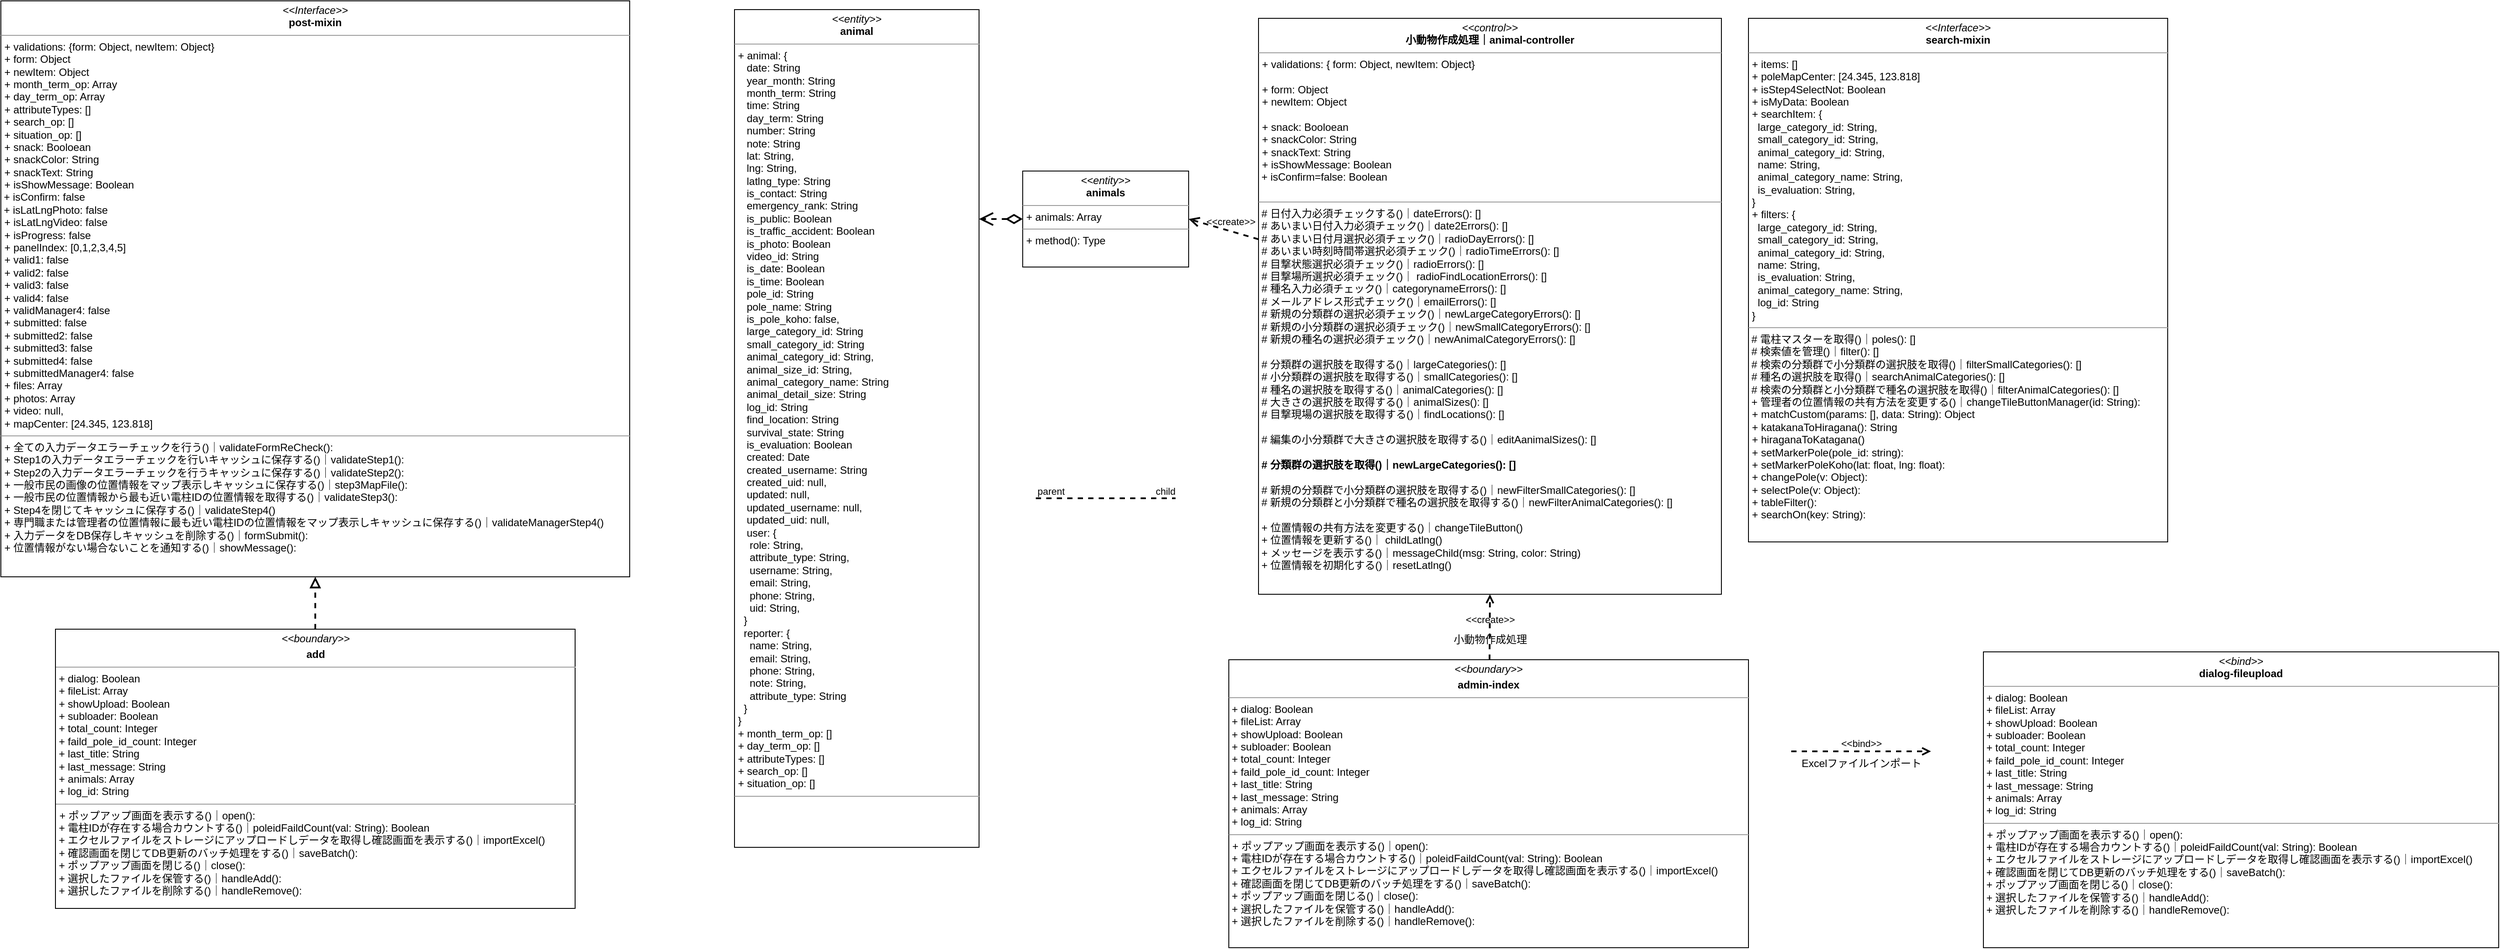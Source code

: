 <mxfile version="20.2.7" type="github" pages="3">
  <diagram id="IE3pzxr3oEUSaLVv8lXV" name="クラス図">
    <mxGraphModel dx="1899" dy="2398" grid="1" gridSize="10" guides="1" tooltips="1" connect="1" arrows="1" fold="1" page="1" pageScale="1" pageWidth="1654" pageHeight="1169" math="0" shadow="0">
      <root>
        <mxCell id="0" />
        <mxCell id="1" parent="0" />
        <mxCell id="dbNfo8pyNhIugIIxNkcV-3" value="&lt;p style=&quot;margin:0px;margin-top:4px;text-align:center;&quot;&gt;&lt;i&gt;&amp;lt;&amp;lt;control&amp;gt;&amp;gt;&lt;/i&gt;&lt;br&gt;&lt;b&gt;小動物作成処理｜animal-controller&lt;/b&gt;&lt;/p&gt;&lt;hr size=&quot;1&quot;&gt;&lt;p style=&quot;margin:0px;margin-left:4px;&quot;&gt;+ validations: { form: Object, newItem: Object}&lt;br&gt;&lt;br&gt;&lt;/p&gt;&lt;p style=&quot;margin:0px;margin-left:4px;&quot;&gt;+ form: Object&lt;/p&gt;&lt;p style=&quot;margin:0px;margin-left:4px;&quot;&gt;+ newItem: Object&lt;/p&gt;&lt;p style=&quot;margin:0px;margin-left:4px;&quot;&gt;&lt;br&gt;&lt;/p&gt;&lt;p style=&quot;margin:0px;margin-left:4px;&quot;&gt;+ snack: Booloean&lt;/p&gt;&lt;p style=&quot;margin:0px;margin-left:4px;&quot;&gt;+ snackColor: String&lt;/p&gt;&lt;p style=&quot;margin:0px;margin-left:4px;&quot;&gt;+&amp;nbsp;snackText: String&lt;/p&gt;&lt;p style=&quot;margin:0px;margin-left:4px;&quot;&gt;+&amp;nbsp;isShowMessage: Boolean&lt;/p&gt;&amp;nbsp;+&amp;nbsp;&lt;span style=&quot;background-color: initial;&quot;&gt;isConfirm=false&lt;/span&gt;: Boolean&lt;br&gt;&lt;div&gt;&lt;/div&gt;&lt;br&gt;&lt;hr size=&quot;1&quot;&gt;&lt;p style=&quot;margin:0px;margin-left:4px;&quot;&gt;&lt;/p&gt;&amp;nbsp;#&amp;nbsp;&lt;span style=&quot;background-color: initial;&quot;&gt;日付入力必須チェックする()｜&lt;/span&gt;&lt;span style=&quot;background-color: initial;&quot;&gt;dateErrors(): []&lt;/span&gt;&lt;br&gt;&lt;div&gt;&lt;div&gt;&amp;nbsp;#&amp;nbsp;あいまい日付入力&lt;span style=&quot;background-color: initial;&quot;&gt;必須&lt;/span&gt;&lt;span style=&quot;background-color: initial;&quot;&gt;チェック()｜&lt;/span&gt;&lt;span style=&quot;background-color: initial;&quot;&gt;date2Errors(): []&lt;/span&gt;&lt;/div&gt;&lt;div&gt;&amp;nbsp;#&amp;nbsp;あいまい日付月&lt;span style=&quot;background-color: initial;&quot;&gt;選択&lt;/span&gt;&lt;span style=&quot;background-color: initial;&quot;&gt;必須&lt;/span&gt;&lt;span style=&quot;background-color: initial;&quot;&gt;チェック()｜&lt;/span&gt;&lt;span style=&quot;background-color: initial;&quot;&gt;radioDayErrors(): []&lt;/span&gt;&lt;/div&gt;&lt;div&gt;&amp;nbsp;#&amp;nbsp;あいまい時刻時間帯選択&lt;span style=&quot;background-color: initial;&quot;&gt;必須&lt;/span&gt;&lt;span style=&quot;background-color: initial;&quot;&gt;チェック()｜&lt;/span&gt;&lt;span style=&quot;background-color: initial;&quot;&gt;radioTimeErrors(): []&lt;/span&gt;&lt;/div&gt;&lt;div&gt;&amp;nbsp;#&amp;nbsp;目撃状態選択&lt;span style=&quot;background-color: initial;&quot;&gt;必須&lt;/span&gt;&lt;span style=&quot;background-color: initial;&quot;&gt;チェック()｜&lt;/span&gt;&lt;span style=&quot;background-color: initial;&quot;&gt;radioErrors(): []&lt;/span&gt;&lt;/div&gt;&lt;div&gt;&amp;nbsp;#&amp;nbsp;目撃場所選択&lt;span style=&quot;background-color: initial;&quot;&gt;必須&lt;/span&gt;&lt;span style=&quot;background-color: initial;&quot;&gt;チェック()&lt;/span&gt;&lt;span style=&quot;background-color: initial;&quot;&gt;｜&lt;/span&gt;&lt;span style=&quot;background-color: initial;&quot;&gt;&amp;nbsp;&lt;/span&gt;&lt;span style=&quot;background-color: initial;&quot;&gt;radioFindLocationErrors(): []&lt;/span&gt;&lt;/div&gt;&lt;div&gt;&amp;nbsp;#&amp;nbsp;種名入力&lt;span style=&quot;background-color: initial;&quot;&gt;必須&lt;/span&gt;&lt;span style=&quot;background-color: initial;&quot;&gt;チェック()&lt;/span&gt;&lt;span style=&quot;background-color: initial;&quot;&gt;｜&lt;/span&gt;&lt;span style=&quot;background-color: initial;&quot;&gt;categorynameErrors(): []&lt;/span&gt;&lt;/div&gt;&lt;div&gt;&amp;nbsp;#&amp;nbsp;メールアドレス形式チェック()&lt;span style=&quot;background-color: initial;&quot;&gt;｜&lt;/span&gt;&lt;span style=&quot;background-color: initial;&quot;&gt;emailErrors(): []&lt;/span&gt;&lt;/div&gt;&lt;div&gt;&amp;nbsp;#&amp;nbsp;新規の分類群の選択&lt;span style=&quot;background-color: initial;&quot;&gt;必須&lt;/span&gt;&lt;span style=&quot;background-color: initial;&quot;&gt;チェック()&lt;/span&gt;&lt;span style=&quot;background-color: initial;&quot;&gt;｜&lt;/span&gt;&lt;span style=&quot;background-color: initial;&quot;&gt;newLargeCategoryErrors&lt;/span&gt;&lt;span style=&quot;background-color: initial;&quot;&gt;(): []&lt;/span&gt;&lt;/div&gt;&lt;div&gt;&amp;nbsp;#&amp;nbsp;新規の小分類群の選択&lt;span style=&quot;background-color: initial;&quot;&gt;必須&lt;/span&gt;&lt;span style=&quot;background-color: initial;&quot;&gt;チェック()&lt;/span&gt;&lt;span style=&quot;background-color: initial;&quot;&gt;｜&lt;/span&gt;&lt;span style=&quot;background-color: initial;&quot;&gt;newSmallCategoryErrors(): []&lt;/span&gt;&lt;/div&gt;&lt;div&gt;&amp;nbsp;#&amp;nbsp;新規の種名の選択&lt;span style=&quot;background-color: initial;&quot;&gt;必須&lt;/span&gt;&lt;span style=&quot;background-color: initial;&quot;&gt;チェック()&lt;/span&gt;&lt;span style=&quot;background-color: initial;&quot;&gt;｜&lt;/span&gt;&lt;span style=&quot;background-color: initial;&quot;&gt;newAnimalCategoryErrors(): []&lt;/span&gt;&lt;/div&gt;&lt;div&gt;&lt;span style=&quot;background-color: initial;&quot;&gt;&lt;br&gt;&lt;/span&gt;&lt;/div&gt;&lt;div&gt;&amp;nbsp;#&amp;nbsp;分類群の選択肢を取得する()&lt;span style=&quot;background-color: initial;&quot;&gt;｜&lt;/span&gt;&lt;span style=&quot;background-color: initial;&quot;&gt;largeCategories(): []&lt;/span&gt;&lt;/div&gt;&lt;div&gt;&amp;nbsp;#&amp;nbsp;小分類群の選択肢を取得する()&lt;span style=&quot;background-color: initial;&quot;&gt;｜&lt;/span&gt;&lt;span style=&quot;background-color: initial;&quot;&gt;smallCategories(): []&lt;/span&gt;&lt;/div&gt;&lt;div&gt;&amp;nbsp;#&amp;nbsp;種名の選択肢を取得する()&lt;span style=&quot;background-color: initial;&quot;&gt;｜&lt;/span&gt;&lt;span style=&quot;background-color: initial;&quot;&gt;animalCategories(): []&lt;/span&gt;&lt;/div&gt;&lt;div&gt;&lt;span style=&quot;background-color: initial;&quot;&gt;&amp;nbsp;&lt;/span&gt;#&lt;span style=&quot;background-color: initial;&quot;&gt;&amp;nbsp;大きさの選択肢を&lt;/span&gt;取得する&lt;span style=&quot;background-color: initial;&quot;&gt;()&lt;/span&gt;&lt;span style=&quot;background-color: initial;&quot;&gt;｜&lt;/span&gt;&lt;span style=&quot;background-color: initial;&quot;&gt;animalSizes(): []&lt;/span&gt;&lt;/div&gt;&lt;div&gt;&lt;span style=&quot;background-color: initial;&quot;&gt;&amp;nbsp;&lt;/span&gt;#&lt;span style=&quot;background-color: initial;&quot;&gt;&amp;nbsp;目撃現場の選択肢を取得する()&lt;/span&gt;&lt;span style=&quot;background-color: initial;&quot;&gt;｜&lt;/span&gt;&lt;span style=&quot;background-color: initial;&quot;&gt;findLocations(): []&lt;/span&gt;&lt;br&gt;&lt;/div&gt;&lt;div&gt;&lt;span style=&quot;background-color: initial;&quot;&gt;&lt;br&gt;&lt;/span&gt;&lt;/div&gt;&lt;div&gt;&amp;nbsp;#&amp;nbsp;編集の小分類群で大きさの選択肢を取得する()&lt;span style=&quot;background-color: initial;&quot;&gt;｜&lt;/span&gt;&lt;span style=&quot;background-color: initial;&quot;&gt;editAanimalSizes(): []&lt;/span&gt;&lt;/div&gt;&lt;div&gt;&lt;br&gt;&lt;/div&gt;&lt;div&gt;&lt;b&gt;&amp;nbsp;# 分類群の選択肢を取得()&lt;span style=&quot;background-color: initial;&quot;&gt;｜&lt;/span&gt;&lt;span style=&quot;background-color: initial;&quot;&gt;newLargeCategories(): []&lt;/span&gt;&lt;/b&gt;&lt;/div&gt;&lt;div&gt;&lt;br&gt;&lt;/div&gt;&lt;div&gt;&lt;span style=&quot;background-color: initial;&quot;&gt;&amp;nbsp;&lt;/span&gt;#&lt;span style=&quot;background-color: initial;&quot;&gt;&amp;nbsp;新規の分類群で小分類群の選択肢を取得する()&lt;/span&gt;&lt;span style=&quot;background-color: initial;&quot;&gt;｜&lt;/span&gt;&lt;span style=&quot;background-color: initial;&quot;&gt;newFilterSmallCategories(): []&lt;br&gt;&lt;/span&gt;&lt;/div&gt;&lt;div&gt;&lt;span style=&quot;background-color: initial;&quot;&gt;&amp;nbsp;&lt;/span&gt;#&lt;span style=&quot;background-color: initial;&quot;&gt;&amp;nbsp;新規の分類群と&lt;/span&gt;&lt;span style=&quot;background-color: initial;&quot;&gt;小分類群で種名の選択肢を取得する()&lt;/span&gt;&lt;span style=&quot;background-color: initial;&quot;&gt;｜&lt;/span&gt;&lt;span style=&quot;background-color: initial;&quot;&gt;newFilterAnimalCategories(): []&lt;/span&gt;&lt;/div&gt;&lt;/div&gt;&amp;nbsp;&lt;br&gt;&lt;span style=&quot;background-color: initial;&quot;&gt;&amp;nbsp;+&amp;nbsp;&lt;/span&gt;位置情報の共有方法を変更する()｜&lt;span style=&quot;background-color: initial;&quot;&gt;changeTileButton()&lt;/span&gt;&lt;br&gt;&amp;nbsp;+ 位置情報を更新する()｜&lt;span style=&quot;background-color: initial;&quot;&gt;&amp;nbsp;childLatlng()&lt;br&gt;&lt;/span&gt;&amp;nbsp;+ メッセージを表示する()｜&lt;span style=&quot;background-color: initial;&quot;&gt;messageChild(msg: String, color: String)&lt;br&gt;&lt;/span&gt;&amp;nbsp;+ 位置情報を初期化する()｜&lt;span style=&quot;background-color: initial;&quot;&gt;resetLatlng()&lt;br&gt;&lt;/span&gt;" style="verticalAlign=top;align=left;overflow=fill;fontSize=12;fontFamily=Helvetica;html=1;" vertex="1" parent="1">
          <mxGeometry x="1520" y="-1100" width="530" height="660" as="geometry" />
        </mxCell>
        <mxCell id="dbNfo8pyNhIugIIxNkcV-53" value="&lt;p style=&quot;margin:0px;margin-top:4px;text-align:center;&quot;&gt;&lt;i&gt;&amp;lt;&amp;lt;Interface&amp;gt;&amp;gt;&lt;/i&gt;&lt;br&gt;&lt;b&gt;search-mixin&lt;/b&gt;&lt;/p&gt;&lt;hr size=&quot;1&quot;&gt;&lt;p style=&quot;margin:0px;margin-left:4px;&quot;&gt;+ items: []&lt;/p&gt;&lt;p style=&quot;margin:0px;margin-left:4px;&quot;&gt;+ poleMapCenter: [24.345, 123.818]&lt;/p&gt;&lt;p style=&quot;margin:0px;margin-left:4px;&quot;&gt;+ isStep4SelectNot: Boolean&lt;/p&gt;&lt;p style=&quot;margin:0px;margin-left:4px;&quot;&gt;+ isMyData: Boolean&lt;/p&gt;&lt;p style=&quot;margin:0px;margin-left:4px;&quot;&gt;+ searchItem: {&lt;/p&gt;&lt;p style=&quot;margin:0px;margin-left:4px;&quot;&gt;&amp;nbsp; large_category_id: String,&lt;/p&gt;&lt;p style=&quot;margin:0px;margin-left:4px;&quot;&gt;&amp;nbsp; small_category_id: String,&lt;/p&gt;&lt;p style=&quot;margin:0px;margin-left:4px;&quot;&gt;&amp;nbsp; animal_category_id: String,&lt;/p&gt;&lt;p style=&quot;margin:0px;margin-left:4px;&quot;&gt;&amp;nbsp; name: String,&lt;/p&gt;&lt;p style=&quot;margin:0px;margin-left:4px;&quot;&gt;&amp;nbsp; animal_category_name: String,&lt;/p&gt;&lt;p style=&quot;margin:0px;margin-left:4px;&quot;&gt;&amp;nbsp; is_evaluation: String,&lt;/p&gt;&lt;p style=&quot;margin:0px;margin-left:4px;&quot;&gt;}&lt;/p&gt;&lt;p style=&quot;margin:0px;margin-left:4px;&quot;&gt;+ filters: {&lt;/p&gt;&lt;p style=&quot;margin:0px;margin-left:4px;&quot;&gt;&amp;nbsp; large_category_id: String,&lt;/p&gt;&lt;p style=&quot;margin:0px;margin-left:4px;&quot;&gt;&amp;nbsp; small_category_id: String,&lt;/p&gt;&lt;p style=&quot;margin:0px;margin-left:4px;&quot;&gt;&amp;nbsp; animal_category_id: String,&lt;/p&gt;&lt;p style=&quot;margin:0px;margin-left:4px;&quot;&gt;&amp;nbsp; name: String,&lt;/p&gt;&lt;p style=&quot;margin:0px;margin-left:4px;&quot;&gt;&amp;nbsp; is_evaluation: String,&lt;/p&gt;&lt;p style=&quot;margin:0px;margin-left:4px;&quot;&gt;&amp;nbsp; animal_category_name: String,&lt;/p&gt;&lt;p style=&quot;margin:0px;margin-left:4px;&quot;&gt;&amp;nbsp; log_id: String&lt;/p&gt;&lt;p style=&quot;margin:0px;margin-left:4px;&quot;&gt;}&lt;/p&gt;&lt;hr size=&quot;1&quot;&gt;&lt;p style=&quot;margin:0px;margin-left:4px;&quot;&gt;&lt;/p&gt;&amp;nbsp;# 電柱マスターを取得()｜&lt;span style=&quot;background-color: initial;&quot;&gt;poles(): []&lt;br&gt;&lt;/span&gt;&amp;nbsp;#&amp;nbsp;検索値を管理()｜&lt;span style=&quot;background-color: initial;&quot;&gt;filter(): []&lt;/span&gt;&lt;span style=&quot;background-color: initial;&quot;&gt;&amp;nbsp;&lt;/span&gt;&lt;span style=&quot;background-color: initial;&quot;&gt;&lt;br&gt;&lt;/span&gt;&amp;nbsp;#&amp;nbsp;検索の分類群で小分類群の選択肢を取得()｜filterSmallCategories(): []&lt;br&gt;&amp;nbsp;#&amp;nbsp;種名の選択肢を取得()｜&lt;span style=&quot;background-color: initial;&quot;&gt;searchAnimalCategories(): []&lt;br&gt;&lt;/span&gt;&amp;nbsp;#&amp;nbsp;検索の分類群と小分類群で種名の選択肢を取得()｜&lt;span style=&quot;background-color: initial;&quot;&gt;filterAnimalCategories(): []&lt;/span&gt;&lt;span style=&quot;&quot;&gt;&lt;br&gt;&amp;nbsp;+ 管理者の位置情報の共有方法を変更する()&lt;/span&gt;｜&lt;span style=&quot;background-color: initial;&quot;&gt;changeTileButtonManager(id: String):&lt;/span&gt;&lt;br&gt;&lt;p style=&quot;margin:0px;margin-left:4px;&quot;&gt;+ matchCustom(params: [], data: String): Object&lt;/p&gt;&lt;p style=&quot;margin:0px;margin-left:4px;&quot;&gt;+&amp;nbsp;katakanaToHiragana()&lt;span style=&quot;background-color: initial;&quot;&gt;: String&lt;/span&gt;&lt;/p&gt;&lt;p style=&quot;margin:0px;margin-left:4px;&quot;&gt;+&amp;nbsp;hiraganaToKatagana()&lt;/p&gt;&lt;p style=&quot;margin:0px;margin-left:4px;&quot;&gt;+&amp;nbsp;setMarkerPole(pole_id: string):&amp;nbsp;&lt;/p&gt;&lt;p style=&quot;margin:0px;margin-left:4px;&quot;&gt;+&amp;nbsp;setMarkerPoleKoho(lat: float, lng: float):&lt;/p&gt;&lt;p style=&quot;margin:0px;margin-left:4px;&quot;&gt;+&amp;nbsp;changePole(v: Object):&amp;nbsp;&lt;/p&gt;&lt;p style=&quot;margin:0px;margin-left:4px;&quot;&gt;+ selectPole(v: Object):&amp;nbsp;&lt;/p&gt;&lt;p style=&quot;margin:0px;margin-left:4px;&quot;&gt;+&amp;nbsp;tableFilter():&amp;nbsp;&lt;/p&gt;&lt;p style=&quot;margin:0px;margin-left:4px;&quot;&gt;+&amp;nbsp;searchOn(key: String):&amp;nbsp;&lt;/p&gt;" style="verticalAlign=top;align=left;overflow=fill;fontSize=12;fontFamily=Helvetica;html=1;" vertex="1" parent="1">
          <mxGeometry x="2081" y="-1100" width="480" height="600" as="geometry" />
        </mxCell>
        <mxCell id="dbNfo8pyNhIugIIxNkcV-71" value="&lt;p style=&quot;margin:0px;margin-top:4px;text-align:center;&quot;&gt;&lt;i&gt;&amp;lt;&amp;lt;Interface&amp;gt;&amp;gt;&lt;/i&gt;&lt;br&gt;&lt;b&gt;post-mixin&lt;/b&gt;&lt;/p&gt;&lt;hr size=&quot;1&quot;&gt;&lt;p style=&quot;margin:0px;margin-left:4px;&quot;&gt;+ validations: {form: Object, newItem: Object}&lt;br&gt;+&amp;nbsp;form: Object&lt;/p&gt;&lt;p style=&quot;margin:0px;margin-left:4px;&quot;&gt;+ newItem: Object&lt;br&gt;&lt;/p&gt;&lt;p style=&quot;margin:0px;margin-left:4px;&quot;&gt;+&amp;nbsp;month_term_op: Array&lt;/p&gt;&lt;p style=&quot;margin:0px;margin-left:4px;&quot;&gt;+&amp;nbsp;day_term_op: Array&lt;/p&gt;&lt;p style=&quot;margin:0px;margin-left:4px;&quot;&gt;+&amp;nbsp;attributeTypes: []&lt;/p&gt;&lt;p style=&quot;margin:0px;margin-left:4px;&quot;&gt;+&amp;nbsp;search_op: []&lt;/p&gt;&lt;p style=&quot;margin:0px;margin-left:4px;&quot;&gt;+&amp;nbsp;situation_op: []&lt;/p&gt;&lt;p style=&quot;margin:0px;margin-left:4px;&quot;&gt;+ snack: Booloean&lt;/p&gt;&lt;p style=&quot;margin:0px;margin-left:4px;&quot;&gt;+ snackColor: String&lt;/p&gt;&lt;p style=&quot;margin:0px;margin-left:4px;&quot;&gt;+&amp;nbsp;snackText: String&lt;/p&gt;&lt;p style=&quot;margin:0px;margin-left:4px;&quot;&gt;+&amp;nbsp;isShowMessage: Boolean&lt;/p&gt;&amp;nbsp;+&amp;nbsp;&lt;span style=&quot;background-color: initial;&quot;&gt;isConfirm&lt;/span&gt;: false&lt;br&gt;&amp;nbsp;+&amp;nbsp;&lt;span style=&quot;background-color: initial;&quot;&gt;isLatLngPhoto: false&lt;/span&gt;&lt;br&gt;&lt;p style=&quot;margin:0px;margin-left:4px;&quot;&gt;+ isLatLngVideo: false&lt;/p&gt;&lt;p style=&quot;margin:0px;margin-left:4px;&quot;&gt;+ isProgress: false&lt;/p&gt;&lt;p style=&quot;margin:0px;margin-left:4px;&quot;&gt;+ panelIndex: [0,1,2,3,4,5]&lt;/p&gt;&lt;p style=&quot;margin:0px;margin-left:4px;&quot;&gt;+ valid1: false&lt;/p&gt;&lt;p style=&quot;margin:0px;margin-left:4px;&quot;&gt;+ valid2: false&lt;/p&gt;&lt;p style=&quot;margin:0px;margin-left:4px;&quot;&gt;+ valid3: false&lt;/p&gt;&lt;p style=&quot;margin:0px;margin-left:4px;&quot;&gt;+ valid4: false&lt;/p&gt;&lt;p style=&quot;margin:0px;margin-left:4px;&quot;&gt;+ validManager4: false&lt;/p&gt;&lt;p style=&quot;margin:0px;margin-left:4px;&quot;&gt;+ submitted: false&lt;/p&gt;&lt;p style=&quot;margin:0px;margin-left:4px;&quot;&gt;+ submitted2: false&lt;/p&gt;&lt;p style=&quot;margin:0px;margin-left:4px;&quot;&gt;+ submitted3: false&lt;/p&gt;&lt;p style=&quot;margin:0px;margin-left:4px;&quot;&gt;+ submitted4: false&lt;/p&gt;&lt;p style=&quot;margin:0px;margin-left:4px;&quot;&gt;+ submittedManager4: false&lt;/p&gt;&lt;p style=&quot;margin:0px;margin-left:4px;&quot;&gt;+ files: Array&lt;/p&gt;&lt;p style=&quot;margin:0px;margin-left:4px;&quot;&gt;+ photos: Array&lt;/p&gt;&lt;p style=&quot;margin:0px;margin-left:4px;&quot;&gt;+ video: null,&lt;/p&gt;&lt;p style=&quot;margin:0px;margin-left:4px;&quot;&gt;+ mapCenter: [24.345, 123.818]&lt;/p&gt;&lt;hr size=&quot;1&quot;&gt;&lt;p style=&quot;margin:0px;margin-left:4px;&quot;&gt;&lt;span style=&quot;background-color: initial;&quot;&gt;+ 全ての入力データエラーチェックを行う()｜validateFormReCheck():&amp;nbsp;&lt;/span&gt;&lt;/p&gt;&lt;p style=&quot;margin:0px;margin-left:4px;&quot;&gt;+ Step1の入力データエラーチェックを行いキャッシュに保存する()｜validateStep1():&lt;/p&gt;&lt;p style=&quot;margin:0px;margin-left:4px;&quot;&gt;+ Step2の入力データエラーチェックを行うキャッシュに保存する()｜validateStep2():&lt;/p&gt;&lt;p style=&quot;margin:0px;margin-left:4px;&quot;&gt;+ 一般市民の画像の位置情報をマップ表示しキャッシュに保存する()｜step3MapFile():&lt;/p&gt;&lt;p style=&quot;margin:0px;margin-left:4px;&quot;&gt;+ 一般市民の位置情報から最も近い電柱IDの位置情報を取得する()｜validateStep3():&lt;/p&gt;&lt;p style=&quot;margin:0px;margin-left:4px;&quot;&gt;+ Step4を閉じてキャッシュに保存する()｜validateStep4()&lt;/p&gt;&lt;p style=&quot;margin:0px;margin-left:4px;&quot;&gt;+ 専門職または管理者の位置情報に最も近い電柱IDの位置情報をマップ表示しキャッシュに保存する()｜validateManagerStep4()&lt;/p&gt;&lt;p style=&quot;margin:0px;margin-left:4px;&quot;&gt;+ 入力データをDB保存しキャッシュを削除する()｜formSubmit():&lt;/p&gt;&lt;p style=&quot;margin:0px;margin-left:4px;&quot;&gt;+ 位置情報がない場合ないことを通知する()｜showMessage():&amp;nbsp;&lt;/p&gt;" style="verticalAlign=top;align=left;overflow=fill;fontSize=12;fontFamily=Helvetica;html=1;" vertex="1" parent="1">
          <mxGeometry x="80" y="-1120" width="720" height="660" as="geometry" />
        </mxCell>
        <mxCell id="dbNfo8pyNhIugIIxNkcV-76" value="&lt;p style=&quot;margin:0px;margin-top:4px;text-align:center;&quot;&gt;&lt;i&gt;&amp;lt;&amp;lt;entity&amp;gt;&amp;gt;&lt;/i&gt;&lt;br&gt;&lt;b&gt;animal&lt;/b&gt;&lt;/p&gt;&lt;hr size=&quot;1&quot;&gt;&lt;p style=&quot;margin:0px;margin-left:4px;&quot;&gt;&lt;span style=&quot;background-color: initial;&quot;&gt;+ animal: {&amp;nbsp;&lt;/span&gt;&lt;br&gt;&lt;/p&gt;&lt;p style=&quot;margin:0px;margin-left:4px;&quot;&gt;&amp;nbsp; &amp;nbsp;date: String&lt;/p&gt;&lt;p style=&quot;margin:0px;margin-left:4px;&quot;&gt;&amp;nbsp; &amp;nbsp;year_month: String&lt;/p&gt;&lt;p style=&quot;margin:0px;margin-left:4px;&quot;&gt;&amp;nbsp; &amp;nbsp;month_term: String&lt;/p&gt;&lt;p style=&quot;margin:0px;margin-left:4px;&quot;&gt;&amp;nbsp; &amp;nbsp;time: String&lt;/p&gt;&lt;p style=&quot;margin:0px;margin-left:4px;&quot;&gt;&amp;nbsp; &amp;nbsp;day_term: String&lt;/p&gt;&lt;p style=&quot;margin:0px;margin-left:4px;&quot;&gt;&amp;nbsp; &amp;nbsp;number: String&lt;/p&gt;&lt;p style=&quot;margin:0px;margin-left:4px;&quot;&gt;&amp;nbsp; &amp;nbsp;note: String&lt;/p&gt;&lt;p style=&quot;margin:0px;margin-left:4px;&quot;&gt;&amp;nbsp; &amp;nbsp;lat: String,&lt;/p&gt;&lt;p style=&quot;margin:0px;margin-left:4px;&quot;&gt;&amp;nbsp; &amp;nbsp;lng: String,&lt;/p&gt;&lt;p style=&quot;margin:0px;margin-left:4px;&quot;&gt;&amp;nbsp; &amp;nbsp;latlng_type: String&lt;/p&gt;&lt;p style=&quot;margin:0px;margin-left:4px;&quot;&gt;&amp;nbsp; &amp;nbsp;is_contact: String&lt;/p&gt;&lt;p style=&quot;margin:0px;margin-left:4px;&quot;&gt;&amp;nbsp; &amp;nbsp;emergency_rank: String&lt;/p&gt;&lt;p style=&quot;margin:0px;margin-left:4px;&quot;&gt;&amp;nbsp; &amp;nbsp;is_public: Boolean&lt;/p&gt;&lt;p style=&quot;margin:0px;margin-left:4px;&quot;&gt;&amp;nbsp; &amp;nbsp;is_traffic_accident: Boolean&lt;/p&gt;&lt;p style=&quot;margin:0px;margin-left:4px;&quot;&gt;&amp;nbsp; &amp;nbsp;is_photo: Boolean&lt;/p&gt;&lt;p style=&quot;margin:0px;margin-left:4px;&quot;&gt;&amp;nbsp; &amp;nbsp;video_id: String&lt;/p&gt;&lt;p style=&quot;margin:0px;margin-left:4px;&quot;&gt;&amp;nbsp; &amp;nbsp;is_date: Boolean&lt;/p&gt;&lt;p style=&quot;margin:0px;margin-left:4px;&quot;&gt;&amp;nbsp; &amp;nbsp;is_time: Boolean&lt;/p&gt;&lt;p style=&quot;margin:0px;margin-left:4px;&quot;&gt;&amp;nbsp; &amp;nbsp;pole_id: String&lt;/p&gt;&lt;p style=&quot;margin:0px;margin-left:4px;&quot;&gt;&amp;nbsp; &amp;nbsp;pole_name: String&lt;/p&gt;&lt;p style=&quot;margin:0px;margin-left:4px;&quot;&gt;&amp;nbsp; &amp;nbsp;is_pole_koho: false,&lt;/p&gt;&lt;p style=&quot;margin:0px;margin-left:4px;&quot;&gt;&amp;nbsp; &amp;nbsp;large_category_id: String&lt;/p&gt;&lt;p style=&quot;margin:0px;margin-left:4px;&quot;&gt;&amp;nbsp; &amp;nbsp;small_category_id: String&lt;/p&gt;&lt;p style=&quot;margin:0px;margin-left:4px;&quot;&gt;&amp;nbsp; &amp;nbsp;animal_category_id: String,&lt;/p&gt;&lt;p style=&quot;margin:0px;margin-left:4px;&quot;&gt;&amp;nbsp; &amp;nbsp;animal_size_id: String,&lt;/p&gt;&lt;p style=&quot;margin:0px;margin-left:4px;&quot;&gt;&amp;nbsp; &amp;nbsp;animal_category_name: String&lt;/p&gt;&lt;p style=&quot;margin:0px;margin-left:4px;&quot;&gt;&amp;nbsp; &amp;nbsp;animal_detail_size: String&lt;/p&gt;&lt;p style=&quot;margin:0px;margin-left:4px;&quot;&gt;&amp;nbsp; &amp;nbsp;log_id: String&lt;/p&gt;&lt;p style=&quot;margin:0px;margin-left:4px;&quot;&gt;&amp;nbsp; &amp;nbsp;find_location: String&lt;/p&gt;&lt;p style=&quot;margin:0px;margin-left:4px;&quot;&gt;&amp;nbsp; &amp;nbsp;survival_state: String&lt;/p&gt;&lt;p style=&quot;margin:0px;margin-left:4px;&quot;&gt;&amp;nbsp; &amp;nbsp;is_evaluation: Boolean&lt;/p&gt;&lt;p style=&quot;margin:0px;margin-left:4px;&quot;&gt;&amp;nbsp; &amp;nbsp;created: Date&lt;/p&gt;&lt;p style=&quot;margin:0px;margin-left:4px;&quot;&gt;&amp;nbsp; &amp;nbsp;created_username: String&lt;/p&gt;&lt;p style=&quot;margin:0px;margin-left:4px;&quot;&gt;&amp;nbsp; &amp;nbsp;created_uid: null,&lt;/p&gt;&lt;p style=&quot;margin:0px;margin-left:4px;&quot;&gt;&amp;nbsp; &amp;nbsp;updated: null,&lt;/p&gt;&lt;p style=&quot;margin:0px;margin-left:4px;&quot;&gt;&amp;nbsp; &amp;nbsp;updated_username: null,&lt;/p&gt;&lt;p style=&quot;margin:0px;margin-left:4px;&quot;&gt;&amp;nbsp; &amp;nbsp;updated_uid: null,&lt;/p&gt;&lt;p style=&quot;margin:0px;margin-left:4px;&quot;&gt;&amp;nbsp; &amp;nbsp;user: {&lt;/p&gt;&lt;p style=&quot;margin:0px;margin-left:4px;&quot;&gt;&amp;nbsp; &amp;nbsp; role: String,&lt;/p&gt;&lt;p style=&quot;margin:0px;margin-left:4px;&quot;&gt;&amp;nbsp; &amp;nbsp; attribute_type: String,&lt;/p&gt;&lt;p style=&quot;margin:0px;margin-left:4px;&quot;&gt;&amp;nbsp; &amp;nbsp; username: String,&lt;/p&gt;&lt;p style=&quot;margin:0px;margin-left:4px;&quot;&gt;&amp;nbsp; &amp;nbsp; email: String,&lt;/p&gt;&lt;p style=&quot;margin:0px;margin-left:4px;&quot;&gt;&amp;nbsp; &amp;nbsp; phone: String,&lt;/p&gt;&lt;p style=&quot;margin:0px;margin-left:4px;&quot;&gt;&amp;nbsp; &amp;nbsp; uid: String,&lt;/p&gt;&lt;p style=&quot;margin:0px;margin-left:4px;&quot;&gt;&amp;nbsp; }&lt;/p&gt;&lt;p style=&quot;margin:0px;margin-left:4px;&quot;&gt;&amp;nbsp; reporter: {&lt;/p&gt;&lt;p style=&quot;margin:0px;margin-left:4px;&quot;&gt;&amp;nbsp; &amp;nbsp; name: String,&lt;/p&gt;&lt;p style=&quot;margin:0px;margin-left:4px;&quot;&gt;&amp;nbsp; &amp;nbsp; email: String,&lt;/p&gt;&lt;p style=&quot;margin:0px;margin-left:4px;&quot;&gt;&amp;nbsp; &amp;nbsp; phone: String,&lt;/p&gt;&lt;p style=&quot;margin:0px;margin-left:4px;&quot;&gt;&amp;nbsp; &amp;nbsp; note: String,&lt;/p&gt;&lt;p style=&quot;margin:0px;margin-left:4px;&quot;&gt;&amp;nbsp; &amp;nbsp; attribute_type: String&lt;/p&gt;&lt;p style=&quot;margin:0px;margin-left:4px;&quot;&gt;&amp;nbsp; }&lt;/p&gt;&lt;p style=&quot;margin:0px;margin-left:4px;&quot;&gt;}&lt;/p&gt;&lt;p style=&quot;margin: 0px 0px 0px 4px;&quot;&gt;+&amp;nbsp;month_term_op: []&lt;/p&gt;&lt;p style=&quot;margin: 0px 0px 0px 4px;&quot;&gt;+&amp;nbsp;day_term_op: []&lt;/p&gt;&lt;p style=&quot;margin: 0px 0px 0px 4px;&quot;&gt;+&amp;nbsp;attributeTypes: []&lt;/p&gt;&lt;p style=&quot;margin: 0px 0px 0px 4px;&quot;&gt;+&amp;nbsp;search_op: []&lt;/p&gt;&lt;p style=&quot;margin: 0px 0px 0px 4px;&quot;&gt;+&amp;nbsp;situation_op: []&lt;/p&gt;&lt;hr size=&quot;1&quot;&gt;&lt;p style=&quot;margin:0px;margin-left:4px;&quot;&gt;&lt;br&gt;&lt;/p&gt;" style="verticalAlign=top;align=left;overflow=fill;fontSize=12;fontFamily=Helvetica;html=1;" vertex="1" parent="1">
          <mxGeometry x="920" y="-1110" width="280" height="960" as="geometry" />
        </mxCell>
        <mxCell id="dbNfo8pyNhIugIIxNkcV-93" value="&lt;p style=&quot;margin:0px;margin-top:4px;text-align:center;&quot;&gt;&lt;i&gt;&amp;lt;&amp;lt;bind&amp;gt;&amp;gt;&lt;/i&gt;&lt;br&gt;&lt;b&gt;dialog-fileupload&lt;/b&gt;&lt;/p&gt;&lt;hr size=&quot;1&quot;&gt;&lt;div&gt;&amp;nbsp;+ dialog: Boolean&lt;/div&gt;&lt;div&gt;&amp;nbsp;+ fileList: Array&amp;nbsp;&lt;/div&gt;&lt;div&gt;&amp;nbsp;+ showUpload: Boolean&lt;/div&gt;&lt;div&gt;&amp;nbsp;+ subloader: Boolean&lt;/div&gt;&lt;div&gt;&amp;nbsp;+ total_count: Integer&lt;/div&gt;&lt;div&gt;&amp;nbsp;+ faild_pole_id_count: Integer&lt;/div&gt;&lt;div&gt;&amp;nbsp;+ last_title: String&lt;/div&gt;&lt;div&gt;&amp;nbsp;+ last_message: String&lt;/div&gt;&lt;div&gt;&amp;nbsp;+ animals: Array&lt;/div&gt;&lt;div&gt;&amp;nbsp;+ log_id: String&lt;/div&gt;&lt;hr size=&quot;1&quot;&gt;&lt;p style=&quot;margin:0px;margin-left:4px;&quot;&gt;&lt;span style=&quot;background-color: initial;&quot;&gt;+ ポップアップ画面を表示する()｜open():&amp;nbsp;&lt;/span&gt;&lt;/p&gt;&amp;nbsp;+&amp;nbsp;電柱IDが存在する場合カウントする()｜poleidFaildCount(val: String): Boolean&lt;br&gt;&amp;nbsp;+ エクセルファイルをストレージにアップロードしデータを取得し確認画面を表示する()｜importExcel()&lt;br&gt;&amp;nbsp;+ 確認画面を閉じてDB更新のバッチ処理をする()｜saveBatch():&amp;nbsp;&lt;br&gt;&amp;nbsp;+ ポップアップ画面を閉じる()｜close():&amp;nbsp;&lt;br&gt;&amp;nbsp;+ 選択したファイルを保管する()｜handleAdd():&amp;nbsp;&lt;br&gt;&amp;nbsp;+ 選択したファイルを削除する()｜handleRemove():&amp;nbsp;" style="verticalAlign=top;align=left;overflow=fill;fontSize=12;fontFamily=Helvetica;html=1;" vertex="1" parent="1">
          <mxGeometry x="2350" y="-374" width="590" height="339" as="geometry" />
        </mxCell>
        <mxCell id="oF89KEFaxCOrjEJHtqui-1" value="&lt;p style=&quot;margin:0px;margin-top:4px;text-align:center;&quot;&gt;&lt;i&gt;&amp;lt;&amp;lt;boundary&amp;gt;&amp;gt;&lt;/i&gt;&lt;b&gt;&lt;br&gt;&lt;/b&gt;&lt;/p&gt;&lt;p style=&quot;margin:0px;margin-top:4px;text-align:center;&quot;&gt;&lt;b&gt;add&lt;/b&gt;&lt;/p&gt;&lt;hr size=&quot;1&quot;&gt;&lt;div&gt;&amp;nbsp;+ dialog: Boolean&lt;/div&gt;&lt;div&gt;&amp;nbsp;+ fileList: Array&amp;nbsp;&lt;/div&gt;&lt;div&gt;&amp;nbsp;+ showUpload: Boolean&lt;/div&gt;&lt;div&gt;&amp;nbsp;+ subloader: Boolean&lt;/div&gt;&lt;div&gt;&amp;nbsp;+ total_count: Integer&lt;/div&gt;&lt;div&gt;&amp;nbsp;+ faild_pole_id_count: Integer&lt;/div&gt;&lt;div&gt;&amp;nbsp;+ last_title: String&lt;/div&gt;&lt;div&gt;&amp;nbsp;+ last_message: String&lt;/div&gt;&lt;div&gt;&amp;nbsp;+ animals: Array&lt;/div&gt;&lt;div&gt;&amp;nbsp;+ log_id: String&lt;/div&gt;&lt;hr size=&quot;1&quot;&gt;&lt;p style=&quot;margin:0px;margin-left:4px;&quot;&gt;&lt;span style=&quot;background-color: initial;&quot;&gt;+ ポップアップ画面を表示する()｜open():&amp;nbsp;&lt;/span&gt;&lt;/p&gt;&amp;nbsp;+&amp;nbsp;電柱IDが存在する場合カウントする()｜poleidFaildCount(val: String): Boolean&lt;br&gt;&amp;nbsp;+ エクセルファイルをストレージにアップロードしデータを取得し確認画面を表示する()｜importExcel()&lt;br&gt;&amp;nbsp;+ 確認画面を閉じてDB更新のバッチ処理をする()｜saveBatch():&amp;nbsp;&lt;br&gt;&amp;nbsp;+ ポップアップ画面を閉じる()｜close():&amp;nbsp;&lt;br&gt;&amp;nbsp;+ 選択したファイルを保管する()｜handleAdd():&amp;nbsp;&lt;br&gt;&amp;nbsp;+ 選択したファイルを削除する()｜handleRemove():&amp;nbsp;" style="verticalAlign=top;align=left;overflow=fill;fontSize=12;fontFamily=Helvetica;html=1;" vertex="1" parent="1">
          <mxGeometry x="142.5" y="-400" width="595" height="320" as="geometry" />
        </mxCell>
        <mxCell id="oF89KEFaxCOrjEJHtqui-7" value="&lt;p style=&quot;margin:0px;margin-top:4px;text-align:center;&quot;&gt;&lt;i&gt;&amp;lt;&amp;lt;boundary&amp;gt;&amp;gt;&lt;/i&gt;&lt;b&gt;&lt;br&gt;&lt;/b&gt;&lt;/p&gt;&lt;p style=&quot;margin:0px;margin-top:4px;text-align:center;&quot;&gt;&lt;b&gt;admin-index&lt;/b&gt;&lt;/p&gt;&lt;hr size=&quot;1&quot;&gt;&lt;div&gt;&amp;nbsp;+ dialog: Boolean&lt;/div&gt;&lt;div&gt;&amp;nbsp;+ fileList: Array&amp;nbsp;&lt;/div&gt;&lt;div&gt;&amp;nbsp;+ showUpload: Boolean&lt;/div&gt;&lt;div&gt;&amp;nbsp;+ subloader: Boolean&lt;/div&gt;&lt;div&gt;&amp;nbsp;+ total_count: Integer&lt;/div&gt;&lt;div&gt;&amp;nbsp;+ faild_pole_id_count: Integer&lt;/div&gt;&lt;div&gt;&amp;nbsp;+ last_title: String&lt;/div&gt;&lt;div&gt;&amp;nbsp;+ last_message: String&lt;/div&gt;&lt;div&gt;&amp;nbsp;+ animals: Array&lt;/div&gt;&lt;div&gt;&amp;nbsp;+ log_id: String&lt;/div&gt;&lt;hr size=&quot;1&quot;&gt;&lt;p style=&quot;margin:0px;margin-left:4px;&quot;&gt;&lt;span style=&quot;background-color: initial;&quot;&gt;+ ポップアップ画面を表示する()｜open():&amp;nbsp;&lt;/span&gt;&lt;/p&gt;&amp;nbsp;+&amp;nbsp;電柱IDが存在する場合カウントする()｜poleidFaildCount(val: String): Boolean&lt;br&gt;&amp;nbsp;+ エクセルファイルをストレージにアップロードしデータを取得し確認画面を表示する()｜importExcel()&lt;br&gt;&amp;nbsp;+ 確認画面を閉じてDB更新のバッチ処理をする()｜saveBatch():&amp;nbsp;&lt;br&gt;&amp;nbsp;+ ポップアップ画面を閉じる()｜close():&amp;nbsp;&lt;br&gt;&amp;nbsp;+ 選択したファイルを保管する()｜handleAdd():&amp;nbsp;&lt;br&gt;&amp;nbsp;+ 選択したファイルを削除する()｜handleRemove():&amp;nbsp;" style="verticalAlign=top;align=left;overflow=fill;fontSize=12;fontFamily=Helvetica;html=1;" vertex="1" parent="1">
          <mxGeometry x="1486" y="-365" width="595" height="330" as="geometry" />
        </mxCell>
        <mxCell id="oF89KEFaxCOrjEJHtqui-10" value="&amp;lt;&amp;lt;bind&amp;gt;&amp;gt;" style="endArrow=open;html=1;rounded=0;align=center;verticalAlign=bottom;dashed=1;endFill=0;labelBackgroundColor=none;fontColor=#000000;startSize=22;endSize=6;sourcePerimeterSpacing=0;targetPerimeterSpacing=0;strokeWidth=2;jumpSize=6;" edge="1" parent="1">
          <mxGeometry relative="1" as="geometry">
            <mxPoint x="2130" y="-260" as="sourcePoint" />
            <mxPoint x="2290" y="-260" as="targetPoint" />
          </mxGeometry>
        </mxCell>
        <mxCell id="oF89KEFaxCOrjEJHtqui-11" value="Excelファイルインポート" style="resizable=0;html=1;align=center;verticalAlign=top;labelBackgroundColor=none;fontColor=#000000;" connectable="0" vertex="1" parent="oF89KEFaxCOrjEJHtqui-10">
          <mxGeometry relative="1" as="geometry" />
        </mxCell>
        <mxCell id="oF89KEFaxCOrjEJHtqui-14" value="" style="endArrow=block;startArrow=none;endFill=0;startFill=0;endSize=8;html=1;verticalAlign=bottom;dashed=1;labelBackgroundColor=none;rounded=0;fontColor=#000000;sourcePerimeterSpacing=0;targetPerimeterSpacing=0;strokeWidth=2;jumpSize=6;entryX=0.5;entryY=1;entryDx=0;entryDy=0;exitX=0.5;exitY=0;exitDx=0;exitDy=0;" edge="1" parent="1" source="oF89KEFaxCOrjEJHtqui-1" target="dbNfo8pyNhIugIIxNkcV-71">
          <mxGeometry width="160" relative="1" as="geometry">
            <mxPoint x="287.5" y="-360" as="sourcePoint" />
            <mxPoint x="447.5" y="-360" as="targetPoint" />
          </mxGeometry>
        </mxCell>
        <mxCell id="oF89KEFaxCOrjEJHtqui-15" value="&amp;lt;&amp;lt;create&amp;gt;&amp;gt;" style="endArrow=open;startArrow=none;endFill=0;startFill=0;endSize=8;html=1;verticalAlign=bottom;dashed=1;labelBackgroundColor=none;rounded=0;fontColor=#000000;sourcePerimeterSpacing=0;targetPerimeterSpacing=0;strokeWidth=2;jumpSize=6;entryX=1;entryY=0.5;entryDx=0;entryDy=0;" edge="1" parent="1" source="dbNfo8pyNhIugIIxNkcV-3" target="oF89KEFaxCOrjEJHtqui-23">
          <mxGeometry x="-0.189" y="-2" width="160" relative="1" as="geometry">
            <mxPoint x="470" y="-250" as="sourcePoint" />
            <mxPoint x="400" y="-250" as="targetPoint" />
            <mxPoint as="offset" />
          </mxGeometry>
        </mxCell>
        <mxCell id="oF89KEFaxCOrjEJHtqui-17" value="1" style="endArrow=open;html=1;endSize=12;startArrow=diamondThin;startSize=14;startFill=0;align=left;verticalAlign=bottom;rounded=0;dashed=1;fontColor=#000000;sourcePerimeterSpacing=0;targetPerimeterSpacing=0;strokeWidth=2;jumpSize=6;entryX=1;entryY=0.25;entryDx=0;entryDy=0;exitX=0;exitY=0.5;exitDx=0;exitDy=0;" edge="1" parent="1" source="oF89KEFaxCOrjEJHtqui-23" target="dbNfo8pyNhIugIIxNkcV-76">
          <mxGeometry x="-1" y="3" relative="1" as="geometry">
            <mxPoint x="500" y="-750" as="sourcePoint" />
            <mxPoint x="510" y="-840" as="targetPoint" />
          </mxGeometry>
        </mxCell>
        <mxCell id="oF89KEFaxCOrjEJHtqui-23" value="&lt;p style=&quot;margin:0px;margin-top:4px;text-align:center;&quot;&gt;&lt;i&gt;&amp;lt;&amp;lt;entity&amp;gt;&amp;gt;&lt;/i&gt;&lt;br&gt;&lt;b&gt;animals&lt;/b&gt;&lt;br&gt;&lt;/p&gt;&lt;hr size=&quot;1&quot;&gt;&lt;p style=&quot;margin:0px;margin-left:4px;&quot;&gt;+ animals: Array&lt;/p&gt;&lt;hr size=&quot;1&quot;&gt;&lt;p style=&quot;margin:0px;margin-left:4px;&quot;&gt;+ method(): Type&lt;/p&gt;" style="verticalAlign=top;align=left;overflow=fill;fontSize=12;fontFamily=Helvetica;html=1;fontColor=#000000;" vertex="1" parent="1">
          <mxGeometry x="1250" y="-925" width="190" height="110" as="geometry" />
        </mxCell>
        <mxCell id="oF89KEFaxCOrjEJHtqui-27" value="" style="endArrow=none;html=1;edgeStyle=orthogonalEdgeStyle;rounded=0;dashed=1;fontColor=#000000;startSize=22;endSize=6;sourcePerimeterSpacing=0;targetPerimeterSpacing=0;strokeWidth=2;jumpSize=6;" edge="1" parent="1">
          <mxGeometry relative="1" as="geometry">
            <mxPoint x="1265" y="-550" as="sourcePoint" />
            <mxPoint x="1425" y="-550" as="targetPoint" />
          </mxGeometry>
        </mxCell>
        <mxCell id="oF89KEFaxCOrjEJHtqui-28" value="parent" style="edgeLabel;resizable=0;html=1;align=left;verticalAlign=bottom;fontColor=#000000;" connectable="0" vertex="1" parent="oF89KEFaxCOrjEJHtqui-27">
          <mxGeometry x="-1" relative="1" as="geometry" />
        </mxCell>
        <mxCell id="oF89KEFaxCOrjEJHtqui-29" value="child" style="edgeLabel;resizable=0;html=1;align=right;verticalAlign=bottom;fontColor=#000000;" connectable="0" vertex="1" parent="oF89KEFaxCOrjEJHtqui-27">
          <mxGeometry x="1" relative="1" as="geometry" />
        </mxCell>
        <mxCell id="oF89KEFaxCOrjEJHtqui-31" value="&amp;lt;&amp;lt;create&amp;gt;&amp;gt;" style="endArrow=open;html=1;rounded=0;align=center;verticalAlign=bottom;dashed=1;endFill=0;labelBackgroundColor=none;fontColor=#000000;startSize=22;endSize=6;sourcePerimeterSpacing=0;targetPerimeterSpacing=0;strokeWidth=2;jumpSize=6;entryX=0.5;entryY=1;entryDx=0;entryDy=0;" edge="1" parent="1" source="oF89KEFaxCOrjEJHtqui-7" target="dbNfo8pyNhIugIIxNkcV-3">
          <mxGeometry relative="1" as="geometry">
            <mxPoint x="1620" y="-390" as="sourcePoint" />
            <mxPoint x="1780" y="-390" as="targetPoint" />
          </mxGeometry>
        </mxCell>
        <mxCell id="oF89KEFaxCOrjEJHtqui-32" value="小動物作成処理" style="resizable=0;html=1;align=center;verticalAlign=top;labelBackgroundColor=none;fontColor=#000000;" connectable="0" vertex="1" parent="oF89KEFaxCOrjEJHtqui-31">
          <mxGeometry relative="1" as="geometry" />
        </mxCell>
      </root>
    </mxGraphModel>
  </diagram>
  <diagram id="e-ISLRWDOqw8qYOSvd4V" name="オブジェクト図">
    <mxGraphModel dx="1855" dy="1395" grid="1" gridSize="10" guides="1" tooltips="1" connect="1" arrows="1" fold="1" page="1" pageScale="1" pageWidth="1169" pageHeight="827" math="0" shadow="0">
      <root>
        <mxCell id="0" />
        <mxCell id="1" parent="0" />
        <mxCell id="VAwJXtb79HTArKGzusg--1" value="options-bar.vue" style="swimlane;fontStyle=4;align=center;verticalAlign=top;childLayout=stackLayout;horizontal=1;startSize=30;horizontalStack=0;resizeParent=1;resizeParentMax=0;resizeLast=0;collapsible=0;marginBottom=0;html=1;" vertex="1" parent="1">
          <mxGeometry x="900" y="60" width="230" height="140" as="geometry" />
        </mxCell>
        <mxCell id="VAwJXtb79HTArKGzusg--2" value="message: slot" style="html=1;strokeColor=none;fillColor=none;align=left;verticalAlign=middle;spacingLeft=4;spacingRight=4;rotatable=0;points=[[0,0.5],[1,0.5]];resizeWidth=1;" vertex="1" parent="VAwJXtb79HTArKGzusg--1">
          <mxGeometry y="30" width="230" height="30" as="geometry" />
        </mxCell>
        <mxCell id="VAwJXtb79HTArKGzusg--3" value="" style="line;strokeWidth=1;fillColor=none;align=left;verticalAlign=middle;spacingTop=-1;spacingLeft=3;spacingRight=3;rotatable=0;labelPosition=right;points=[];portConstraint=eastwest;" vertex="1" parent="VAwJXtb79HTArKGzusg--1">
          <mxGeometry y="60" width="230" height="8" as="geometry" />
        </mxCell>
        <mxCell id="VAwJXtb79HTArKGzusg--4" value="internal structure" style="html=1;strokeColor=none;fillColor=none;align=center;verticalAlign=middle;spacingLeft=4;spacingRight=4;rotatable=0;points=[[0,0.5],[1,0.5]];resizeWidth=1;" vertex="1" parent="VAwJXtb79HTArKGzusg--1">
          <mxGeometry y="68" width="230" height="20" as="geometry" />
        </mxCell>
        <mxCell id="VAwJXtb79HTArKGzusg--5" value="" style="swimlane;fontStyle=1;align=center;verticalAlign=top;horizontal=1;startSize=0;collapsible=0;marginBottom=0;html=1;strokeColor=none;fillColor=none;" vertex="1" parent="VAwJXtb79HTArKGzusg--1">
          <mxGeometry y="88" width="230" height="52" as="geometry" />
        </mxCell>
        <mxCell id="VAwJXtb79HTArKGzusg--6" value="form" style="html=1;align=center;verticalAlign=middle;rotatable=0;" vertex="1" parent="VAwJXtb79HTArKGzusg--5">
          <mxGeometry width="80" height="30" relative="1" as="geometry">
            <mxPoint x="30" y="10" as="offset" />
          </mxGeometry>
        </mxCell>
        <mxCell id="VAwJXtb79HTArKGzusg--7" value="" style="swimlane;fontStyle=1;align=center;verticalAlign=top;horizontal=1;startSize=0;collapsible=0;marginBottom=0;html=1;strokeColor=none;fillColor=none;" vertex="1" parent="VAwJXtb79HTArKGzusg--5">
          <mxGeometry x="90" width="140" height="50" as="geometry" />
        </mxCell>
        <mxCell id="VAwJXtb79HTArKGzusg--8" value="form-parts" style="html=1;align=center;verticalAlign=middle;rotatable=0;" vertex="1" parent="VAwJXtb79HTArKGzusg--7">
          <mxGeometry width="80" height="30" relative="1" as="geometry">
            <mxPoint x="30" y="10" as="offset" />
          </mxGeometry>
        </mxCell>
        <mxCell id="VAwJXtb79HTArKGzusg--9" value="admin-index.vue" style="swimlane;fontStyle=4;align=center;verticalAlign=top;childLayout=stackLayout;horizontal=1;startSize=30;horizontalStack=0;resizeParent=1;resizeParentMax=0;resizeLast=0;collapsible=0;marginBottom=0;html=1;" vertex="1" parent="1">
          <mxGeometry x="130" y="450" width="460" height="220" as="geometry" />
        </mxCell>
        <mxCell id="VAwJXtb79HTArKGzusg--10" value="message: slot" style="html=1;strokeColor=none;fillColor=none;align=left;verticalAlign=middle;spacingLeft=4;spacingRight=4;rotatable=0;points=[[0,0.5],[1,0.5]];resizeWidth=1;" vertex="1" parent="VAwJXtb79HTArKGzusg--9">
          <mxGeometry y="30" width="460" height="30" as="geometry" />
        </mxCell>
        <mxCell id="VAwJXtb79HTArKGzusg--11" value="" style="line;strokeWidth=1;fillColor=none;align=left;verticalAlign=middle;spacingTop=-1;spacingLeft=3;spacingRight=3;rotatable=0;labelPosition=right;points=[];portConstraint=eastwest;" vertex="1" parent="VAwJXtb79HTArKGzusg--9">
          <mxGeometry y="60" width="460" height="8" as="geometry" />
        </mxCell>
        <mxCell id="VAwJXtb79HTArKGzusg--12" value="internal structure" style="html=1;strokeColor=none;fillColor=none;align=center;verticalAlign=middle;spacingLeft=4;spacingRight=4;rotatable=0;points=[[0,0.5],[1,0.5]];resizeWidth=1;" vertex="1" parent="VAwJXtb79HTArKGzusg--9">
          <mxGeometry y="68" width="460" height="20" as="geometry" />
        </mxCell>
        <mxCell id="VAwJXtb79HTArKGzusg--13" value="" style="swimlane;fontStyle=1;align=center;verticalAlign=top;horizontal=1;startSize=0;collapsible=0;marginBottom=0;html=1;strokeColor=none;fillColor=none;" vertex="1" parent="VAwJXtb79HTArKGzusg--9">
          <mxGeometry y="88" width="460" height="132" as="geometry" />
        </mxCell>
        <mxCell id="VAwJXtb79HTArKGzusg--14" value="dialog-picture" style="html=1;align=center;verticalAlign=middle;rotatable=0;" vertex="1" parent="VAwJXtb79HTArKGzusg--13">
          <mxGeometry width="80" height="30" relative="1" as="geometry">
            <mxPoint x="30" y="10" as="offset" />
          </mxGeometry>
        </mxCell>
        <mxCell id="VAwJXtb79HTArKGzusg--15" value="" style="swimlane;fontStyle=1;align=center;verticalAlign=top;horizontal=1;startSize=0;collapsible=0;marginBottom=0;html=1;strokeColor=none;fillColor=none;" vertex="1" parent="VAwJXtb79HTArKGzusg--13">
          <mxGeometry x="90" width="140" height="50" as="geometry" />
        </mxCell>
        <mxCell id="VAwJXtb79HTArKGzusg--16" value="dialog-video" style="html=1;align=center;verticalAlign=middle;rotatable=0;" vertex="1" parent="VAwJXtb79HTArKGzusg--15">
          <mxGeometry width="80" height="30" relative="1" as="geometry">
            <mxPoint x="30" y="10" as="offset" />
          </mxGeometry>
        </mxCell>
        <mxCell id="VAwJXtb79HTArKGzusg--17" value="dialog-latlnginput" style="html=1;align=center;verticalAlign=middle;rotatable=0;" vertex="1" parent="VAwJXtb79HTArKGzusg--13">
          <mxGeometry x="210" y="10" width="100" height="30" as="geometry" />
        </mxCell>
        <mxCell id="VAwJXtb79HTArKGzusg--18" value="dialog-pole" style="html=1;align=center;verticalAlign=middle;rotatable=0;" vertex="1" parent="VAwJXtb79HTArKGzusg--13">
          <mxGeometry x="210" y="50" width="100" height="30" as="geometry" />
        </mxCell>
        <mxCell id="VAwJXtb79HTArKGzusg--19" value="new-input" style="html=1;align=center;verticalAlign=middle;rotatable=0;" vertex="1" parent="VAwJXtb79HTArKGzusg--13">
          <mxGeometry x="210" y="92" width="100" height="30" as="geometry" />
        </mxCell>
        <mxCell id="VAwJXtb79HTArKGzusg--20" value="options-bar" style="html=1;align=center;verticalAlign=middle;rotatable=0;" vertex="1" parent="VAwJXtb79HTArKGzusg--13">
          <mxGeometry x="320" y="10" width="100" height="30" as="geometry" />
        </mxCell>
        <mxCell id="VAwJXtb79HTArKGzusg--21" value="user-popover" style="html=1;align=center;verticalAlign=middle;rotatable=0;" vertex="1" parent="VAwJXtb79HTArKGzusg--13">
          <mxGeometry x="320" y="50" width="100" height="30" as="geometry" />
        </mxCell>
        <mxCell id="VAwJXtb79HTArKGzusg--22" value="" style="swimlane;fontStyle=1;align=center;verticalAlign=top;horizontal=1;startSize=0;collapsible=0;marginBottom=0;html=1;strokeColor=none;fillColor=none;" vertex="1" parent="VAwJXtb79HTArKGzusg--13">
          <mxGeometry x="90" y="43" width="140" height="50" as="geometry" />
        </mxCell>
        <mxCell id="VAwJXtb79HTArKGzusg--23" value="dialog-fileupload" style="html=1;align=center;verticalAlign=middle;rotatable=0;" vertex="1" parent="VAwJXtb79HTArKGzusg--22">
          <mxGeometry width="110" height="30" relative="1" as="geometry">
            <mxPoint y="10" as="offset" />
          </mxGeometry>
        </mxCell>
        <mxCell id="VAwJXtb79HTArKGzusg--24" value="last-confirm" style="html=1;align=center;verticalAlign=middle;rotatable=0;" vertex="1" parent="VAwJXtb79HTArKGzusg--13">
          <mxGeometry x="320" y="92" width="100" height="30" as="geometry" />
        </mxCell>
        <mxCell id="VAwJXtb79HTArKGzusg--25" value="add.vue" style="swimlane;fontStyle=4;align=center;verticalAlign=top;childLayout=stackLayout;horizontal=1;startSize=30;horizontalStack=0;resizeParent=1;resizeParentMax=0;resizeLast=0;collapsible=0;marginBottom=0;html=1;" vertex="1" parent="1">
          <mxGeometry x="200" y="72" width="370" height="240" as="geometry" />
        </mxCell>
        <mxCell id="VAwJXtb79HTArKGzusg--26" value="message: slot" style="html=1;strokeColor=none;fillColor=none;align=left;verticalAlign=middle;spacingLeft=4;spacingRight=4;rotatable=0;points=[[0,0.5],[1,0.5]];resizeWidth=1;" vertex="1" parent="VAwJXtb79HTArKGzusg--25">
          <mxGeometry y="30" width="370" height="30" as="geometry" />
        </mxCell>
        <mxCell id="VAwJXtb79HTArKGzusg--27" value="" style="line;strokeWidth=1;fillColor=none;align=left;verticalAlign=middle;spacingTop=-1;spacingLeft=3;spacingRight=3;rotatable=0;labelPosition=right;points=[];portConstraint=eastwest;" vertex="1" parent="VAwJXtb79HTArKGzusg--25">
          <mxGeometry y="60" width="370" height="8" as="geometry" />
        </mxCell>
        <mxCell id="VAwJXtb79HTArKGzusg--28" value="internal structure" style="html=1;strokeColor=none;fillColor=none;align=center;verticalAlign=middle;spacingLeft=4;spacingRight=4;rotatable=0;points=[[0,0.5],[1,0.5]];resizeWidth=1;" vertex="1" parent="VAwJXtb79HTArKGzusg--25">
          <mxGeometry y="68" width="370" height="20" as="geometry" />
        </mxCell>
        <mxCell id="VAwJXtb79HTArKGzusg--29" value="" style="swimlane;fontStyle=1;align=center;verticalAlign=top;horizontal=1;startSize=0;collapsible=0;marginBottom=0;html=1;strokeColor=none;fillColor=none;" vertex="1" parent="VAwJXtb79HTArKGzusg--25">
          <mxGeometry y="88" width="370" height="152" as="geometry" />
        </mxCell>
        <mxCell id="VAwJXtb79HTArKGzusg--30" value="form" style="html=1;align=center;verticalAlign=middle;rotatable=0;" vertex="1" parent="VAwJXtb79HTArKGzusg--29">
          <mxGeometry width="80" height="30" relative="1" as="geometry">
            <mxPoint x="30" y="10" as="offset" />
          </mxGeometry>
        </mxCell>
        <mxCell id="VAwJXtb79HTArKGzusg--31" value="" style="swimlane;fontStyle=1;align=center;verticalAlign=top;horizontal=1;startSize=0;collapsible=0;marginBottom=0;html=1;strokeColor=none;fillColor=none;" vertex="1" parent="VAwJXtb79HTArKGzusg--29">
          <mxGeometry x="90" width="140" height="50" as="geometry" />
        </mxCell>
        <mxCell id="VAwJXtb79HTArKGzusg--32" value="form-parts" style="html=1;align=center;verticalAlign=middle;rotatable=0;" vertex="1" parent="VAwJXtb79HTArKGzusg--31">
          <mxGeometry width="80" height="30" relative="1" as="geometry">
            <mxPoint x="30" y="10" as="offset" />
          </mxGeometry>
        </mxCell>
        <mxCell id="VAwJXtb79HTArKGzusg--33" value="map" style="html=1;align=center;verticalAlign=middle;rotatable=0;" vertex="1" parent="VAwJXtb79HTArKGzusg--29">
          <mxGeometry x="120" y="92" width="80" height="30" as="geometry" />
        </mxCell>
        <mxCell id="VAwJXtb79HTArKGzusg--34" value="tile" style="html=1;align=center;verticalAlign=middle;rotatable=0;" vertex="1" parent="VAwJXtb79HTArKGzusg--29">
          <mxGeometry x="210" y="52" width="80" height="30" as="geometry" />
        </mxCell>
        <mxCell id="VAwJXtb79HTArKGzusg--35" value="panel-header" style="html=1;align=center;verticalAlign=middle;rotatable=0;" vertex="1" parent="VAwJXtb79HTArKGzusg--29">
          <mxGeometry x="120" y="50" width="80" height="30" as="geometry" />
        </mxCell>
        <mxCell id="VAwJXtb79HTArKGzusg--36" value="options-bar.vue" style="swimlane;fontStyle=4;align=center;verticalAlign=top;childLayout=stackLayout;horizontal=1;startSize=30;horizontalStack=0;resizeParent=1;resizeParentMax=0;resizeLast=0;collapsible=0;marginBottom=0;html=1;" vertex="1" parent="1">
          <mxGeometry x="780" y="249" width="230" height="140" as="geometry" />
        </mxCell>
        <mxCell id="VAwJXtb79HTArKGzusg--37" value="message: slot" style="html=1;strokeColor=none;fillColor=none;align=left;verticalAlign=middle;spacingLeft=4;spacingRight=4;rotatable=0;points=[[0,0.5],[1,0.5]];resizeWidth=1;" vertex="1" parent="VAwJXtb79HTArKGzusg--36">
          <mxGeometry y="30" width="230" height="30" as="geometry" />
        </mxCell>
        <mxCell id="VAwJXtb79HTArKGzusg--38" value="" style="line;strokeWidth=1;fillColor=none;align=left;verticalAlign=middle;spacingTop=-1;spacingLeft=3;spacingRight=3;rotatable=0;labelPosition=right;points=[];portConstraint=eastwest;" vertex="1" parent="VAwJXtb79HTArKGzusg--36">
          <mxGeometry y="60" width="230" height="8" as="geometry" />
        </mxCell>
        <mxCell id="VAwJXtb79HTArKGzusg--39" value="internal structure" style="html=1;strokeColor=none;fillColor=none;align=center;verticalAlign=middle;spacingLeft=4;spacingRight=4;rotatable=0;points=[[0,0.5],[1,0.5]];resizeWidth=1;" vertex="1" parent="VAwJXtb79HTArKGzusg--36">
          <mxGeometry y="68" width="230" height="20" as="geometry" />
        </mxCell>
        <mxCell id="VAwJXtb79HTArKGzusg--40" value="" style="swimlane;fontStyle=1;align=center;verticalAlign=top;horizontal=1;startSize=0;collapsible=0;marginBottom=0;html=1;strokeColor=none;fillColor=none;" vertex="1" parent="VAwJXtb79HTArKGzusg--36">
          <mxGeometry y="88" width="230" height="52" as="geometry" />
        </mxCell>
        <mxCell id="VAwJXtb79HTArKGzusg--41" value="form" style="html=1;align=center;verticalAlign=middle;rotatable=0;" vertex="1" parent="VAwJXtb79HTArKGzusg--40">
          <mxGeometry width="80" height="30" relative="1" as="geometry">
            <mxPoint x="30" y="10" as="offset" />
          </mxGeometry>
        </mxCell>
        <mxCell id="VAwJXtb79HTArKGzusg--42" value="" style="swimlane;fontStyle=1;align=center;verticalAlign=top;horizontal=1;startSize=0;collapsible=0;marginBottom=0;html=1;strokeColor=none;fillColor=none;" vertex="1" parent="VAwJXtb79HTArKGzusg--40">
          <mxGeometry x="90" width="140" height="50" as="geometry" />
        </mxCell>
        <mxCell id="VAwJXtb79HTArKGzusg--43" value="form-parts" style="html=1;align=center;verticalAlign=middle;rotatable=0;" vertex="1" parent="VAwJXtb79HTArKGzusg--42">
          <mxGeometry width="80" height="30" relative="1" as="geometry">
            <mxPoint x="30" y="10" as="offset" />
          </mxGeometry>
        </mxCell>
        <mxCell id="VAwJXtb79HTArKGzusg--44" value="dialog-fileupload" style="swimlane;fontStyle=4;align=center;verticalAlign=top;childLayout=stackLayout;horizontal=1;startSize=30;horizontalStack=0;resizeParent=1;resizeParentMax=0;resizeLast=0;collapsible=0;marginBottom=0;html=1;" vertex="1" parent="1">
          <mxGeometry x="620" y="92" width="230" height="140" as="geometry" />
        </mxCell>
        <mxCell id="VAwJXtb79HTArKGzusg--45" value="&lt;div&gt;+ dialog: Boolean&lt;/div&gt;" style="html=1;strokeColor=none;fillColor=none;align=left;verticalAlign=middle;spacingLeft=4;spacingRight=4;rotatable=0;points=[[0,0.5],[1,0.5]];resizeWidth=1;" vertex="1" parent="VAwJXtb79HTArKGzusg--44">
          <mxGeometry y="30" width="230" height="30" as="geometry" />
        </mxCell>
        <mxCell id="VAwJXtb79HTArKGzusg--46" value="" style="line;strokeWidth=1;fillColor=none;align=left;verticalAlign=middle;spacingTop=-1;spacingLeft=3;spacingRight=3;rotatable=0;labelPosition=right;points=[];portConstraint=eastwest;" vertex="1" parent="VAwJXtb79HTArKGzusg--44">
          <mxGeometry y="60" width="230" height="8" as="geometry" />
        </mxCell>
        <mxCell id="VAwJXtb79HTArKGzusg--47" value="internal structure" style="html=1;strokeColor=none;fillColor=none;align=center;verticalAlign=middle;spacingLeft=4;spacingRight=4;rotatable=0;points=[[0,0.5],[1,0.5]];resizeWidth=1;" vertex="1" parent="VAwJXtb79HTArKGzusg--44">
          <mxGeometry y="68" width="230" height="20" as="geometry" />
        </mxCell>
        <mxCell id="VAwJXtb79HTArKGzusg--48" value="" style="swimlane;fontStyle=1;align=center;verticalAlign=top;horizontal=1;startSize=0;collapsible=0;marginBottom=0;html=1;strokeColor=none;fillColor=none;" vertex="1" parent="VAwJXtb79HTArKGzusg--44">
          <mxGeometry y="88" width="230" height="52" as="geometry" />
        </mxCell>
        <mxCell id="VAwJXtb79HTArKGzusg--49" value="last-confirm" style="html=1;align=center;verticalAlign=middle;rotatable=0;" vertex="1" parent="VAwJXtb79HTArKGzusg--48">
          <mxGeometry width="80" height="30" relative="1" as="geometry">
            <mxPoint x="30" y="10" as="offset" />
          </mxGeometry>
        </mxCell>
        <mxCell id="VAwJXtb79HTArKGzusg--50" value="" style="swimlane;fontStyle=1;align=center;verticalAlign=top;horizontal=1;startSize=0;collapsible=0;marginBottom=0;html=1;strokeColor=none;fillColor=none;" vertex="1" parent="VAwJXtb79HTArKGzusg--48">
          <mxGeometry x="90" width="140" height="50" as="geometry" />
        </mxCell>
        <mxCell id="VAwJXtb79HTArKGzusg--51" value="form-parts" style="html=1;align=center;verticalAlign=middle;rotatable=0;" vertex="1" parent="VAwJXtb79HTArKGzusg--50">
          <mxGeometry width="80" height="30" relative="1" as="geometry">
            <mxPoint x="30" y="10" as="offset" />
          </mxGeometry>
        </mxCell>
        <mxCell id="VRFAV8h8IsmtaAFirwE--2" value="form.vue" style="swimlane;fontStyle=4;align=center;verticalAlign=top;childLayout=stackLayout;horizontal=1;startSize=30;horizontalStack=0;resizeParent=1;resizeParentMax=0;resizeLast=0;collapsible=0;marginBottom=0;html=1;" vertex="1" parent="1">
          <mxGeometry x="870" y="523.25" width="140" height="68" as="geometry" />
        </mxCell>
        <mxCell id="VRFAV8h8IsmtaAFirwE--3" value="default: slot&lt;br&gt;map: slot" style="html=1;strokeColor=none;fillColor=none;align=left;verticalAlign=middle;spacingLeft=4;spacingRight=4;rotatable=0;points=[[0,0.5],[1,0.5]];resizeWidth=1;" vertex="1" parent="VRFAV8h8IsmtaAFirwE--2">
          <mxGeometry y="30" width="140" height="30" as="geometry" />
        </mxCell>
        <mxCell id="VRFAV8h8IsmtaAFirwE--4" value="" style="line;strokeWidth=1;fillColor=none;align=left;verticalAlign=middle;spacingTop=-1;spacingLeft=3;spacingRight=3;rotatable=0;labelPosition=right;points=[];portConstraint=eastwest;" vertex="1" parent="VRFAV8h8IsmtaAFirwE--2">
          <mxGeometry y="60" width="140" height="8" as="geometry" />
        </mxCell>
        <mxCell id="VRFAV8h8IsmtaAFirwE--5" value="form-parts.vue" style="swimlane;fontStyle=4;align=center;verticalAlign=top;childLayout=stackLayout;horizontal=1;startSize=30;horizontalStack=0;resizeParent=1;resizeParentMax=0;resizeLast=0;collapsible=0;marginBottom=0;html=1;" vertex="1" parent="1">
          <mxGeometry x="870" y="671.25" width="140" height="58" as="geometry" />
        </mxCell>
        <mxCell id="VRFAV8h8IsmtaAFirwE--6" value="is_checked: false" style="html=1;strokeColor=none;fillColor=none;align=left;verticalAlign=middle;spacingLeft=4;spacingRight=4;rotatable=0;points=[[0,0.5],[1,0.5]];resizeWidth=1;" vertex="1" parent="VRFAV8h8IsmtaAFirwE--5">
          <mxGeometry y="30" width="140" height="20" as="geometry" />
        </mxCell>
        <mxCell id="VRFAV8h8IsmtaAFirwE--7" value="" style="line;strokeWidth=1;fillColor=none;align=left;verticalAlign=middle;spacingTop=-1;spacingLeft=3;spacingRight=3;rotatable=0;labelPosition=right;points=[];portConstraint=eastwest;" vertex="1" parent="VRFAV8h8IsmtaAFirwE--5">
          <mxGeometry y="50" width="140" height="8" as="geometry" />
        </mxCell>
        <mxCell id="VRFAV8h8IsmtaAFirwE--8" value="text=&#39;&#39;: string&lt;br&gt;date=&#39;&#39;: string&lt;br&gt;checkId=false: string&lt;br&gt;isChecked: boolean&lt;br&gt;isNeed=false: boolean" style="shape=partialRectangle;html=1;top=1;align=left;dashed=1;" vertex="1" parent="1">
          <mxGeometry x="710" y="683.25" width="140" height="90" as="geometry" />
        </mxCell>
        <mxCell id="VRFAV8h8IsmtaAFirwE--9" value="item: Object&lt;br&gt;title: String&lt;br&gt;text: String&lt;br&gt;isProgress: Boolean" style="shape=partialRectangle;html=1;top=1;align=left;dashed=1;" vertex="1" parent="1">
          <mxGeometry x="720" y="543.25" width="130" height="67" as="geometry" />
        </mxCell>
      </root>
    </mxGraphModel>
  </diagram>
  <diagram id="-sG0VIPaRVB6JiG5AssC" name="ページ3">
    <mxGraphModel dx="1461" dy="1011" grid="1" gridSize="10" guides="1" tooltips="1" connect="1" arrows="1" fold="1" page="1" pageScale="1" pageWidth="1169" pageHeight="827" math="0" shadow="0">
      <root>
        <mxCell id="0" />
        <mxCell id="1" parent="0" />
        <mxCell id="xc28tCmvV6ljwE6wiIMV-1" value="«component»&lt;br&gt;&lt;b&gt;小動物情報管理&lt;/b&gt;" style="html=1;fontColor=#000000;" vertex="1" parent="1">
          <mxGeometry x="280" y="440" width="110" height="50" as="geometry" />
        </mxCell>
        <mxCell id="xc28tCmvV6ljwE6wiIMV-2" value="«component»&lt;br&gt;&lt;b&gt;小動物投稿&lt;/b&gt;" style="html=1;fontColor=#000000;" vertex="1" parent="1">
          <mxGeometry x="280" y="150" width="110" height="50" as="geometry" />
        </mxCell>
        <mxCell id="l75IrZgVpG9enGI1jj9k-1" value="«component»&lt;br&gt;&lt;b&gt;画像管理&lt;/b&gt;" style="html=1;fontColor=#000000;" vertex="1" parent="1">
          <mxGeometry x="280" y="280" width="110" height="50" as="geometry" />
        </mxCell>
        <mxCell id="l75IrZgVpG9enGI1jj9k-2" value="«component»&lt;br&gt;&lt;b&gt;動画管理&lt;/b&gt;" style="html=1;fontColor=#000000;" vertex="1" parent="1">
          <mxGeometry x="440" y="280" width="110" height="50" as="geometry" />
        </mxCell>
        <mxCell id="l75IrZgVpG9enGI1jj9k-3" value="«component»&lt;br&gt;&lt;b&gt;位置情報管理&lt;br&gt;&lt;/b&gt;" style="html=1;fontColor=#000000;" vertex="1" parent="1">
          <mxGeometry x="600" y="280" width="110" height="50" as="geometry" />
        </mxCell>
        <mxCell id="l75IrZgVpG9enGI1jj9k-4" value="«component»&lt;br&gt;&lt;b&gt;電柱マスター管理&lt;br&gt;&lt;/b&gt;" style="html=1;fontColor=#000000;" vertex="1" parent="1">
          <mxGeometry x="760" y="280" width="110" height="50" as="geometry" />
        </mxCell>
      </root>
    </mxGraphModel>
  </diagram>
</mxfile>
